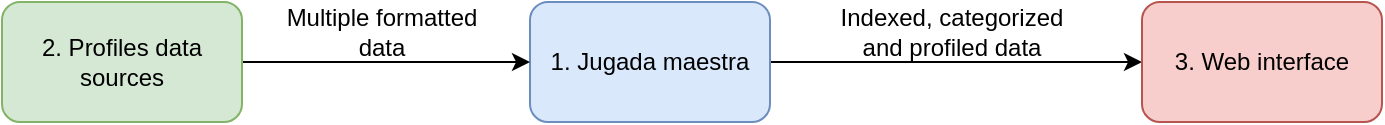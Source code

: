 <mxfile version="21.2.1" type="github" pages="3">
  <diagram name="LVL-0" id="UFdNHvvja_e_LtpD9QLJ">
    <mxGraphModel dx="1050" dy="602" grid="1" gridSize="10" guides="1" tooltips="1" connect="1" arrows="1" fold="1" page="1" pageScale="1" pageWidth="827" pageHeight="1169" math="0" shadow="0">
      <root>
        <mxCell id="0" />
        <mxCell id="1" parent="0" />
        <mxCell id="1hzEBTrDdzNTEPixO_zh-9" style="edgeStyle=orthogonalEdgeStyle;rounded=0;orthogonalLoop=1;jettySize=auto;html=1;exitX=1;exitY=0.5;exitDx=0;exitDy=0;" parent="1" source="1hzEBTrDdzNTEPixO_zh-1" target="1hzEBTrDdzNTEPixO_zh-5" edge="1">
          <mxGeometry relative="1" as="geometry" />
        </mxCell>
        <mxCell id="1hzEBTrDdzNTEPixO_zh-1" value="1. Jugada maestra" style="rounded=1;whiteSpace=wrap;html=1;fillColor=#dae8fc;strokeColor=#6c8ebf;" parent="1" vertex="1">
          <mxGeometry x="354" y="280" width="120" height="60" as="geometry" />
        </mxCell>
        <mxCell id="1hzEBTrDdzNTEPixO_zh-6" style="edgeStyle=orthogonalEdgeStyle;rounded=0;orthogonalLoop=1;jettySize=auto;html=1;exitX=1;exitY=0.5;exitDx=0;exitDy=0;" parent="1" source="1hzEBTrDdzNTEPixO_zh-3" target="1hzEBTrDdzNTEPixO_zh-1" edge="1">
          <mxGeometry relative="1" as="geometry" />
        </mxCell>
        <mxCell id="1hzEBTrDdzNTEPixO_zh-3" value="2. Profiles data sources" style="rounded=1;whiteSpace=wrap;html=1;fillColor=#d5e8d4;strokeColor=#82b366;" parent="1" vertex="1">
          <mxGeometry x="90" y="280" width="120" height="60" as="geometry" />
        </mxCell>
        <mxCell id="1hzEBTrDdzNTEPixO_zh-5" value="3. Web interface" style="rounded=1;whiteSpace=wrap;html=1;fillColor=#f8cecc;strokeColor=#b85450;" parent="1" vertex="1">
          <mxGeometry x="660" y="280" width="120" height="60" as="geometry" />
        </mxCell>
        <mxCell id="1hzEBTrDdzNTEPixO_zh-11" value="Multiple formatted data" style="text;html=1;strokeColor=none;fillColor=none;align=center;verticalAlign=middle;whiteSpace=wrap;rounded=0;" parent="1" vertex="1">
          <mxGeometry x="230" y="280" width="100" height="30" as="geometry" />
        </mxCell>
        <mxCell id="1hzEBTrDdzNTEPixO_zh-13" value="Indexed, categorized and profiled data" style="text;html=1;strokeColor=none;fillColor=none;align=center;verticalAlign=middle;whiteSpace=wrap;rounded=0;" parent="1" vertex="1">
          <mxGeometry x="500" y="280" width="130" height="30" as="geometry" />
        </mxCell>
      </root>
    </mxGraphModel>
  </diagram>
  <diagram id="fW1Ak1Er465GEX0q70pE" name="LVL-1">
    <mxGraphModel dx="2327" dy="860" grid="1" gridSize="10" guides="1" tooltips="1" connect="1" arrows="1" fold="1" page="1" pageScale="1" pageWidth="827" pageHeight="1169" math="0" shadow="0">
      <root>
        <mxCell id="0" />
        <mxCell id="1" parent="0" />
        <mxCell id="sX39VEHA5K8GhBnhmHth-1" style="edgeStyle=orthogonalEdgeStyle;rounded=0;orthogonalLoop=1;jettySize=auto;html=1;exitX=0.5;exitY=0;exitDx=0;exitDy=0;entryX=0.5;entryY=1;entryDx=0;entryDy=0;" parent="1" source="HBj-07Q94nwJtd7EodH1-14" target="xO_qsPCOqDs3IF-r7Ok2-3" edge="1">
          <mxGeometry relative="1" as="geometry" />
        </mxCell>
        <mxCell id="HBj-07Q94nwJtd7EodH1-14" value="1.3 Cloud Data Lake" style="rounded=1;whiteSpace=wrap;html=1;fillColor=#dae8fc;strokeColor=#6c8ebf;" parent="1" vertex="1">
          <mxGeometry x="-65" y="234.5" width="120" height="60" as="geometry" />
        </mxCell>
        <mxCell id="9ZelHMCPE01zbgYNgIqx-1" style="edgeStyle=orthogonalEdgeStyle;rounded=0;orthogonalLoop=1;jettySize=auto;html=1;exitX=0.5;exitY=0;exitDx=0;exitDy=0;entryX=0.5;entryY=1;entryDx=0;entryDy=0;" parent="1" source="HBj-07Q94nwJtd7EodH1-15" target="HBj-07Q94nwJtd7EodH1-14" edge="1">
          <mxGeometry relative="1" as="geometry" />
        </mxCell>
        <mxCell id="HBj-07Q94nwJtd7EodH1-15" value="1.4&amp;nbsp;Observer of new records, updating and deleting" style="rounded=1;whiteSpace=wrap;html=1;fillColor=#dae8fc;strokeColor=#6c8ebf;" parent="1" vertex="1">
          <mxGeometry x="-65" y="364" width="120" height="60" as="geometry" />
        </mxCell>
        <mxCell id="1YRGUXVaaxyK6jI6o-wO-1" style="edgeStyle=orthogonalEdgeStyle;rounded=0;orthogonalLoop=1;jettySize=auto;html=1;exitX=1;exitY=0.5;exitDx=0;exitDy=0;" parent="1" source="HBj-07Q94nwJtd7EodH1-17" target="7_EU7dqPI7fFXpI7k81J-3" edge="1">
          <mxGeometry relative="1" as="geometry" />
        </mxCell>
        <mxCell id="HBj-07Q94nwJtd7EodH1-17" value="1.5 AI model for processing text and rating" style="rounded=1;whiteSpace=wrap;html=1;fillColor=#dae8fc;strokeColor=#6c8ebf;" parent="1" vertex="1">
          <mxGeometry x="130" y="110" width="120" height="60" as="geometry" />
        </mxCell>
        <mxCell id="ToEFWXR_CPZ7-RTpyz9Z-5" style="edgeStyle=orthogonalEdgeStyle;rounded=0;orthogonalLoop=1;jettySize=auto;html=1;exitX=1;exitY=0.5;exitDx=0;exitDy=0;" parent="1" source="7_EU7dqPI7fFXpI7k81J-3" target="tspChv1t0QnVNgVs9Dx3-1" edge="1">
          <mxGeometry relative="1" as="geometry" />
        </mxCell>
        <mxCell id="7_EU7dqPI7fFXpI7k81J-3" value="1.6 Request handler" style="rounded=1;whiteSpace=wrap;html=1;fillColor=#dae8fc;strokeColor=#6c8ebf;" parent="1" vertex="1">
          <mxGeometry x="400" y="110" width="120" height="60" as="geometry" />
        </mxCell>
        <mxCell id="tspChv1t0QnVNgVs9Dx3-1" value="3.1 Web app" style="rounded=1;whiteSpace=wrap;html=1;fillColor=#f8cecc;strokeColor=#b85450;" parent="1" vertex="1">
          <mxGeometry x="680" y="110" width="120" height="60" as="geometry" />
        </mxCell>
        <mxCell id="sbAefyzjqPG_V0VqdtqO-2" value="Request response" style="text;html=1;strokeColor=none;fillColor=none;align=center;verticalAlign=middle;whiteSpace=wrap;rounded=0;" parent="1" vertex="1">
          <mxGeometry x="550" y="110" width="100" height="30" as="geometry" />
        </mxCell>
        <mxCell id="xO_qsPCOqDs3IF-r7Ok2-1" value="Profiles records" style="text;html=1;strokeColor=none;fillColor=none;align=center;verticalAlign=middle;whiteSpace=wrap;rounded=0;" parent="1" vertex="1">
          <mxGeometry y="194" width="69" height="30" as="geometry" />
        </mxCell>
        <mxCell id="xO_qsPCOqDs3IF-r7Ok2-2" value="Matched profiles data" style="text;html=1;strokeColor=none;fillColor=none;align=center;verticalAlign=middle;whiteSpace=wrap;rounded=0;" parent="1" vertex="1">
          <mxGeometry x="260" y="110" width="130" height="30" as="geometry" />
        </mxCell>
        <mxCell id="sX39VEHA5K8GhBnhmHth-2" style="edgeStyle=orthogonalEdgeStyle;rounded=0;orthogonalLoop=1;jettySize=auto;html=1;exitX=1;exitY=0.5;exitDx=0;exitDy=0;entryX=0;entryY=0.5;entryDx=0;entryDy=0;" parent="1" source="xO_qsPCOqDs3IF-r7Ok2-3" target="HBj-07Q94nwJtd7EodH1-17" edge="1">
          <mxGeometry relative="1" as="geometry" />
        </mxCell>
        <mxCell id="xO_qsPCOqDs3IF-r7Ok2-3" value="1.2 Formatter" style="rounded=1;whiteSpace=wrap;html=1;fillColor=#dae8fc;strokeColor=#6c8ebf;" parent="1" vertex="1">
          <mxGeometry x="-65" y="110" width="120" height="60" as="geometry" />
        </mxCell>
        <mxCell id="xO_qsPCOqDs3IF-r7Ok2-5" value="Raw data" style="text;html=1;strokeColor=none;fillColor=none;align=center;verticalAlign=middle;whiteSpace=wrap;rounded=0;" parent="1" vertex="1">
          <mxGeometry x="-160" y="234.5" width="60" height="30" as="geometry" />
        </mxCell>
        <mxCell id="5bJ3XZVSbprthOPrSWIn-1" style="edgeStyle=orthogonalEdgeStyle;rounded=0;orthogonalLoop=1;jettySize=auto;html=1;exitX=1;exitY=0.25;exitDx=0;exitDy=0;entryX=0;entryY=0.5;entryDx=0;entryDy=0;" parent="1" source="xO_qsPCOqDs3IF-r7Ok2-6" target="HBj-07Q94nwJtd7EodH1-14" edge="1">
          <mxGeometry relative="1" as="geometry" />
        </mxCell>
        <mxCell id="5bJ3XZVSbprthOPrSWIn-2" style="edgeStyle=orthogonalEdgeStyle;rounded=0;orthogonalLoop=1;jettySize=auto;html=1;exitX=1;exitY=0.75;exitDx=0;exitDy=0;entryX=0;entryY=0.5;entryDx=0;entryDy=0;" parent="1" source="xO_qsPCOqDs3IF-r7Ok2-6" target="HBj-07Q94nwJtd7EodH1-15" edge="1">
          <mxGeometry relative="1" as="geometry" />
        </mxCell>
        <mxCell id="xO_qsPCOqDs3IF-r7Ok2-6" value="1.1 Scheduled loader" style="rounded=1;whiteSpace=wrap;html=1;fillColor=#dae8fc;strokeColor=#6c8ebf;" parent="1" vertex="1">
          <mxGeometry x="-300" y="248.5" width="120" height="60" as="geometry" />
        </mxCell>
        <mxCell id="RfZK8CbHBfVSTqf4uH8e-2" value="Data text" style="text;html=1;strokeColor=none;fillColor=none;align=center;verticalAlign=middle;whiteSpace=wrap;rounded=0;" parent="1" vertex="1">
          <mxGeometry x="60" y="110" width="60" height="30" as="geometry" />
        </mxCell>
        <mxCell id="ToEFWXR_CPZ7-RTpyz9Z-4" value="Profiles records" style="text;html=1;strokeColor=none;fillColor=none;align=center;verticalAlign=middle;whiteSpace=wrap;rounded=0;" parent="1" vertex="1">
          <mxGeometry y="324" width="69" height="30" as="geometry" />
        </mxCell>
        <mxCell id="ToEFWXR_CPZ7-RTpyz9Z-6" value="&lt;font style=&quot;font-size: 17px;&quot;&gt;*System design can include more data sources&lt;/font&gt;" style="text;html=1;strokeColor=none;fillColor=none;align=center;verticalAlign=middle;whiteSpace=wrap;rounded=0;" parent="1" vertex="1">
          <mxGeometry x="-780" y="564" width="1580" height="30" as="geometry" />
        </mxCell>
        <mxCell id="T28dANjCuKnIevuAJTBu-1" value="Trigger&lt;br&gt;component" style="text;html=1;strokeColor=none;fillColor=none;align=center;verticalAlign=middle;whiteSpace=wrap;rounded=0;" parent="1" vertex="1">
          <mxGeometry x="-120" y="324" width="60" height="30" as="geometry" />
        </mxCell>
        <mxCell id="QVlt4l6ZV6frwUNON6-z-1" value="" style="rounded=0;whiteSpace=wrap;html=1;dashed=1;" parent="1" vertex="1">
          <mxGeometry x="-780" y="166.25" width="260" height="230" as="geometry" />
        </mxCell>
        <mxCell id="QVlt4l6ZV6frwUNON6-z-2" value="&lt;font style=&quot;font-size: 15px;&quot;&gt;*Profiles data sources&lt;/font&gt;" style="text;html=1;strokeColor=none;fillColor=none;align=center;verticalAlign=middle;whiteSpace=wrap;rounded=0;" parent="1" vertex="1">
          <mxGeometry x="-700" y="132.75" width="100" height="30" as="geometry" />
        </mxCell>
        <mxCell id="QVlt4l6ZV6frwUNON6-z-7" style="edgeStyle=orthogonalEdgeStyle;rounded=0;orthogonalLoop=1;jettySize=auto;html=1;exitX=1;exitY=0.5;exitDx=0;exitDy=0;entryX=0;entryY=0.25;entryDx=0;entryDy=0;" parent="1" source="QVlt4l6ZV6frwUNON6-z-3" target="xO_qsPCOqDs3IF-r7Ok2-6" edge="1">
          <mxGeometry relative="1" as="geometry" />
        </mxCell>
        <mxCell id="QVlt4l6ZV6frwUNON6-z-3" value="2.1 Resume &amp;amp; CVs Sharepoint (PDF, Word)" style="rounded=1;whiteSpace=wrap;html=1;fillColor=#d5e8d4;strokeColor=#82b366;" parent="1" vertex="1">
          <mxGeometry x="-710" y="216.25" width="120" height="60" as="geometry" />
        </mxCell>
        <mxCell id="QVlt4l6ZV6frwUNON6-z-8" style="edgeStyle=orthogonalEdgeStyle;rounded=0;orthogonalLoop=1;jettySize=auto;html=1;exitX=1;exitY=0.5;exitDx=0;exitDy=0;entryX=0;entryY=0.75;entryDx=0;entryDy=0;" parent="1" source="QVlt4l6ZV6frwUNON6-z-4" target="xO_qsPCOqDs3IF-r7Ok2-6" edge="1">
          <mxGeometry relative="1" as="geometry" />
        </mxCell>
        <mxCell id="QVlt4l6ZV6frwUNON6-z-4" value="2.2 Sales navigator LinkedIn" style="rounded=1;whiteSpace=wrap;html=1;fillColor=#d5e8d4;strokeColor=#82b366;" parent="1" vertex="1">
          <mxGeometry x="-710" y="292.25" width="120" height="60" as="geometry" />
        </mxCell>
        <mxCell id="QVlt4l6ZV6frwUNON6-z-5" value="Unstructured data" style="text;html=1;strokeColor=none;fillColor=none;align=center;verticalAlign=middle;whiteSpace=wrap;rounded=0;" parent="1" vertex="1">
          <mxGeometry x="-400" y="231.25" width="60" height="30" as="geometry" />
        </mxCell>
        <mxCell id="QVlt4l6ZV6frwUNON6-z-6" value="Unformatted data" style="text;html=1;strokeColor=none;fillColor=none;align=center;verticalAlign=middle;whiteSpace=wrap;rounded=0;" parent="1" vertex="1">
          <mxGeometry x="-400" y="300" width="60" height="30" as="geometry" />
        </mxCell>
      </root>
    </mxGraphModel>
  </diagram>
  <diagram id="2xTTkJJJ2EDRGNluZSO4" name="LVL-2">
    <mxGraphModel dx="3269" dy="2095" grid="1" gridSize="10" guides="1" tooltips="1" connect="1" arrows="1" fold="1" page="1" pageScale="1" pageWidth="827" pageHeight="1169" math="0" shadow="0">
      <root>
        <mxCell id="0" />
        <mxCell id="1" parent="0" />
        <mxCell id="KUx7efOo4xziws4vkOSg-2" value="" style="rounded=0;whiteSpace=wrap;html=1;dashed=1;" vertex="1" parent="1">
          <mxGeometry x="-190" width="260" height="540" as="geometry" />
        </mxCell>
        <mxCell id="LIwnv39goJ5aj-TNXcgx-1" value="" style="rounded=0;whiteSpace=wrap;html=1;dashed=1;" parent="1" vertex="1">
          <mxGeometry x="-1040" y="90" width="260" height="230" as="geometry" />
        </mxCell>
        <mxCell id="LIwnv39goJ5aj-TNXcgx-2" value="&lt;font style=&quot;font-size: 15px;&quot;&gt;*Profiles data sources&lt;/font&gt;" style="text;html=1;strokeColor=none;fillColor=none;align=center;verticalAlign=middle;whiteSpace=wrap;rounded=0;" parent="1" vertex="1">
          <mxGeometry x="-960" y="56.5" width="100" height="30" as="geometry" />
        </mxCell>
        <mxCell id="LIwnv39goJ5aj-TNXcgx-6" value="2.1 Resume &amp;amp; CVs Sharepoint (PDF, Word)" style="rounded=1;whiteSpace=wrap;html=1;fillColor=#d5e8d4;strokeColor=#82b366;" parent="1" vertex="1">
          <mxGeometry x="-970" y="140" width="120" height="60" as="geometry" />
        </mxCell>
        <mxCell id="-aYbzWOjcVK2yhQFVbhz-5" style="edgeStyle=orthogonalEdgeStyle;rounded=0;orthogonalLoop=1;jettySize=auto;html=1;exitX=1;exitY=0.5;exitDx=0;exitDy=0;entryX=0;entryY=0.75;entryDx=0;entryDy=0;" parent="1" source="LIwnv39goJ5aj-TNXcgx-8" target="OoG2F1Gjpmpq4sR2Lj5H-1" edge="1">
          <mxGeometry relative="1" as="geometry" />
        </mxCell>
        <mxCell id="LIwnv39goJ5aj-TNXcgx-8" value="2.2 Sales navigator LinkedIn" style="rounded=1;whiteSpace=wrap;html=1;fillColor=#d5e8d4;strokeColor=#82b366;" parent="1" vertex="1">
          <mxGeometry x="-970" y="216" width="120" height="60" as="geometry" />
        </mxCell>
        <mxCell id="LIwnv39goJ5aj-TNXcgx-10" value="Unstructured data" style="text;html=1;strokeColor=none;fillColor=none;align=center;verticalAlign=middle;whiteSpace=wrap;rounded=0;" parent="1" vertex="1">
          <mxGeometry x="-760" y="140" width="60" height="30" as="geometry" />
        </mxCell>
        <mxCell id="21GooqWh08-hbuPuV74N-5" style="edgeStyle=orthogonalEdgeStyle;rounded=0;orthogonalLoop=1;jettySize=auto;html=1;exitX=0.5;exitY=1;exitDx=0;exitDy=0;entryX=0.5;entryY=0;entryDx=0;entryDy=0;" parent="1" source="LIwnv39goJ5aj-TNXcgx-13" target="qTy-3q-SL-KDg8vXBN00-40" edge="1">
          <mxGeometry relative="1" as="geometry" />
        </mxCell>
        <mxCell id="LIwnv39goJ5aj-TNXcgx-13" value="1.2 Cloud Data Lake" style="rounded=1;whiteSpace=wrap;html=1;fillColor=#dae8fc;strokeColor=#6c8ebf;" parent="1" vertex="1">
          <mxGeometry x="-120" y="160.5" width="120" height="60" as="geometry" />
        </mxCell>
        <mxCell id="qTy-3q-SL-KDg8vXBN00-75" style="edgeStyle=orthogonalEdgeStyle;rounded=0;orthogonalLoop=1;jettySize=auto;html=1;exitX=1;exitY=0.5;exitDx=0;exitDy=0;entryX=0;entryY=0.5;entryDx=0;entryDy=0;" parent="1" source="LIwnv39goJ5aj-TNXcgx-16" target="qTy-3q-SL-KDg8vXBN00-69" edge="1">
          <mxGeometry relative="1" as="geometry" />
        </mxCell>
        <mxCell id="LIwnv39goJ5aj-TNXcgx-16" value="1.5.2 AI model process" style="rounded=1;whiteSpace=wrap;html=1;fillColor=#dae8fc;strokeColor=#6c8ebf;" parent="1" vertex="1">
          <mxGeometry x="320.5" y="160" width="120" height="60" as="geometry" />
        </mxCell>
        <mxCell id="qTy-3q-SL-KDg8vXBN00-38" style="edgeStyle=orthogonalEdgeStyle;rounded=0;orthogonalLoop=1;jettySize=auto;html=1;exitX=0.5;exitY=0;exitDx=0;exitDy=0;entryX=0.5;entryY=1;entryDx=0;entryDy=0;" parent="1" source="LIwnv39goJ5aj-TNXcgx-19" target="qTy-3q-SL-KDg8vXBN00-36" edge="1">
          <mxGeometry relative="1" as="geometry" />
        </mxCell>
        <mxCell id="qTy-3q-SL-KDg8vXBN00-71" style="edgeStyle=orthogonalEdgeStyle;rounded=0;orthogonalLoop=1;jettySize=auto;html=1;exitX=0;exitY=0.75;exitDx=0;exitDy=0;entryX=1;entryY=0.75;entryDx=0;entryDy=0;" parent="1" source="LIwnv39goJ5aj-TNXcgx-19" target="qTy-3q-SL-KDg8vXBN00-53" edge="1">
          <mxGeometry relative="1" as="geometry" />
        </mxCell>
        <mxCell id="LIwnv39goJ5aj-TNXcgx-19" value="3.1.2 Web app" style="rounded=1;whiteSpace=wrap;html=1;fillColor=#f8cecc;strokeColor=#b85450;" parent="1" vertex="1">
          <mxGeometry x="1090" y="160.5" width="120" height="60" as="geometry" />
        </mxCell>
        <mxCell id="LIwnv39goJ5aj-TNXcgx-22" value="Matched profiles data" style="text;html=1;strokeColor=none;fillColor=none;align=center;verticalAlign=middle;whiteSpace=wrap;rounded=0;" parent="1" vertex="1">
          <mxGeometry x="460" y="165.5" width="130" height="30" as="geometry" />
        </mxCell>
        <mxCell id="qTy-3q-SL-KDg8vXBN00-25" style="edgeStyle=orthogonalEdgeStyle;rounded=0;orthogonalLoop=1;jettySize=auto;html=1;exitX=0.5;exitY=0;exitDx=0;exitDy=0;" parent="1" source="LIwnv39goJ5aj-TNXcgx-24" edge="1">
          <mxGeometry relative="1" as="geometry">
            <mxPoint x="150.286" y="109.5" as="targetPoint" />
          </mxGeometry>
        </mxCell>
        <mxCell id="qTy-3q-SL-KDg8vXBN00-26" style="edgeStyle=orthogonalEdgeStyle;rounded=0;orthogonalLoop=1;jettySize=auto;html=1;exitX=1;exitY=0.5;exitDx=0;exitDy=0;" parent="1" source="LIwnv39goJ5aj-TNXcgx-24" target="LIwnv39goJ5aj-TNXcgx-16" edge="1">
          <mxGeometry relative="1" as="geometry" />
        </mxCell>
        <mxCell id="qTy-3q-SL-KDg8vXBN00-62" style="edgeStyle=orthogonalEdgeStyle;rounded=0;orthogonalLoop=1;jettySize=auto;html=1;entryX=0;entryY=0.5;entryDx=0;entryDy=0;" parent="1" source="LIwnv39goJ5aj-TNXcgx-13" target="LIwnv39goJ5aj-TNXcgx-24" edge="1">
          <mxGeometry relative="1" as="geometry" />
        </mxCell>
        <mxCell id="LIwnv39goJ5aj-TNXcgx-24" value="1.4.2 Formatter process" style="rounded=1;whiteSpace=wrap;html=1;fillColor=#dae8fc;strokeColor=#6c8ebf;" parent="1" vertex="1">
          <mxGeometry x="90" y="160.5" width="120" height="60" as="geometry" />
        </mxCell>
        <mxCell id="LIwnv39goJ5aj-TNXcgx-25" value="Raw data" style="text;html=1;strokeColor=none;fillColor=none;align=center;verticalAlign=middle;whiteSpace=wrap;rounded=0;" parent="1" vertex="1">
          <mxGeometry x="-270" y="160.5" width="60" height="30" as="geometry" />
        </mxCell>
        <mxCell id="LIwnv39goJ5aj-TNXcgx-28" value="Unformatted data" style="text;html=1;strokeColor=none;fillColor=none;align=center;verticalAlign=middle;whiteSpace=wrap;rounded=0;" parent="1" vertex="1">
          <mxGeometry x="-760" y="216" width="60" height="30" as="geometry" />
        </mxCell>
        <mxCell id="LIwnv39goJ5aj-TNXcgx-29" value="Data text" style="text;html=1;strokeColor=none;fillColor=none;align=center;verticalAlign=middle;whiteSpace=wrap;rounded=0;" parent="1" vertex="1">
          <mxGeometry x="230" y="165.5" width="60" height="30" as="geometry" />
        </mxCell>
        <mxCell id="LIwnv39goJ5aj-TNXcgx-31" value="&lt;font style=&quot;font-size: 17px;&quot;&gt;*System design can include more data sources&lt;/font&gt;" style="text;html=1;strokeColor=none;fillColor=none;align=center;verticalAlign=middle;whiteSpace=wrap;rounded=0;" parent="1" vertex="1">
          <mxGeometry x="-1020" y="600" width="2250" height="30" as="geometry" />
        </mxCell>
        <mxCell id="qTy-3q-SL-KDg8vXBN00-2" value="1.1.3 Supported sources" style="rounded=1;whiteSpace=wrap;html=1;fillColor=#dae8fc;strokeColor=#6c8ebf;" parent="1" vertex="1">
          <mxGeometry x="-513" y="56.5" width="120" height="60" as="geometry" />
        </mxCell>
        <mxCell id="qTy-3q-SL-KDg8vXBN00-5" style="edgeStyle=orthogonalEdgeStyle;rounded=0;orthogonalLoop=1;jettySize=auto;html=1;exitX=0.5;exitY=1;exitDx=0;exitDy=0;" parent="1" source="qTy-3q-SL-KDg8vXBN00-4" target="qTy-3q-SL-KDg8vXBN00-2" edge="1">
          <mxGeometry relative="1" as="geometry" />
        </mxCell>
        <mxCell id="qTy-3q-SL-KDg8vXBN00-4" value="1.1.1 User config file" style="rounded=1;whiteSpace=wrap;html=1;fillColor=#dae8fc;strokeColor=#6c8ebf;" parent="1" vertex="1">
          <mxGeometry x="-513" y="-73" width="120" height="60" as="geometry" />
        </mxCell>
        <mxCell id="qTy-3q-SL-KDg8vXBN00-9" value="1.1.5 loader process" style="rounded=1;whiteSpace=wrap;html=1;" parent="1" vertex="1">
          <mxGeometry x="-513" y="176" width="120" height="60" as="geometry" />
        </mxCell>
        <mxCell id="qTy-3q-SL-KDg8vXBN00-10" value="Loader rules" style="text;html=1;strokeColor=none;fillColor=none;align=center;verticalAlign=middle;whiteSpace=wrap;rounded=0;" parent="1" vertex="1">
          <mxGeometry x="-453" y="11.5" width="60" height="30" as="geometry" />
        </mxCell>
        <mxCell id="qTy-3q-SL-KDg8vXBN00-24" value="1.4.1 Data format config file" style="rounded=1;whiteSpace=wrap;html=1;fillColor=#dae8fc;strokeColor=#6c8ebf;" parent="1" vertex="1">
          <mxGeometry x="90" y="45" width="120" height="60" as="geometry" />
        </mxCell>
        <mxCell id="qTy-3q-SL-KDg8vXBN00-28" style="edgeStyle=orthogonalEdgeStyle;rounded=0;orthogonalLoop=1;jettySize=auto;html=1;entryX=0.5;entryY=1;entryDx=0;entryDy=0;" parent="1" source="LIwnv39goJ5aj-TNXcgx-16" target="qTy-3q-SL-KDg8vXBN00-27" edge="1">
          <mxGeometry relative="1" as="geometry">
            <mxPoint x="380.606" y="150" as="sourcePoint" />
          </mxGeometry>
        </mxCell>
        <mxCell id="qTy-3q-SL-KDg8vXBN00-27" value="1.5.1 Model settings" style="rounded=1;whiteSpace=wrap;html=1;fillColor=#dae8fc;strokeColor=#6c8ebf;" parent="1" vertex="1">
          <mxGeometry x="320.5" y="45" width="120" height="60" as="geometry" />
        </mxCell>
        <mxCell id="qTy-3q-SL-KDg8vXBN00-32" value="&lt;font style=&quot;font-size: 12px;&quot;&gt;*Re learning feedback&lt;/font&gt;" style="text;html=1;strokeColor=none;fillColor=none;align=center;verticalAlign=middle;whiteSpace=wrap;rounded=0;" parent="1" vertex="1">
          <mxGeometry x="680" y="50" width="170" height="30" as="geometry" />
        </mxCell>
        <mxCell id="qTy-3q-SL-KDg8vXBN00-76" style="edgeStyle=orthogonalEdgeStyle;rounded=0;orthogonalLoop=1;jettySize=auto;html=1;exitX=0;exitY=0.5;exitDx=0;exitDy=0;entryX=1;entryY=0.5;entryDx=0;entryDy=0;" parent="1" source="qTy-3q-SL-KDg8vXBN00-36" target="qTy-3q-SL-KDg8vXBN00-27" edge="1">
          <mxGeometry relative="1" as="geometry" />
        </mxCell>
        <mxCell id="qTy-3q-SL-KDg8vXBN00-36" value="3.1.1 User feedback" style="rounded=1;whiteSpace=wrap;html=1;fillColor=#f8cecc;strokeColor=#b85450;" parent="1" vertex="1">
          <mxGeometry x="1090" y="45" width="120" height="60" as="geometry" />
        </mxCell>
        <mxCell id="qTy-3q-SL-KDg8vXBN00-61" style="edgeStyle=orthogonalEdgeStyle;rounded=0;orthogonalLoop=1;jettySize=auto;html=1;exitX=0.5;exitY=1;exitDx=0;exitDy=0;startArrow=classic;startFill=1;" parent="1" source="qTy-3q-SL-KDg8vXBN00-40" target="qTy-3q-SL-KDg8vXBN00-60" edge="1">
          <mxGeometry relative="1" as="geometry" />
        </mxCell>
        <mxCell id="qTy-3q-SL-KDg8vXBN00-40" value="1.3.3 Data Lake querier" style="rounded=1;whiteSpace=wrap;html=1;fillColor=#dae8fc;strokeColor=#6c8ebf;" parent="1" vertex="1">
          <mxGeometry x="-119.75" y="310" width="120" height="60" as="geometry" />
        </mxCell>
        <mxCell id="21GooqWh08-hbuPuV74N-3" style="edgeStyle=orthogonalEdgeStyle;rounded=0;orthogonalLoop=1;jettySize=auto;html=1;exitX=0.5;exitY=0;exitDx=0;exitDy=0;entryX=0.5;entryY=1;entryDx=0;entryDy=0;" parent="1" source="qTy-3q-SL-KDg8vXBN00-42" target="OoG2F1Gjpmpq4sR2Lj5H-1" edge="1">
          <mxGeometry relative="1" as="geometry" />
        </mxCell>
        <mxCell id="qTy-3q-SL-KDg8vXBN00-42" value="1.3.2 Task scheduler" style="rounded=1;whiteSpace=wrap;html=1;fillColor=#dae8fc;strokeColor=#6c8ebf;" parent="1" vertex="1">
          <mxGeometry x="-513" y="310" width="120" height="60" as="geometry" />
        </mxCell>
        <mxCell id="qTy-3q-SL-KDg8vXBN00-49" value="Task" style="text;html=1;strokeColor=none;fillColor=none;align=center;verticalAlign=middle;whiteSpace=wrap;rounded=0;" parent="1" vertex="1">
          <mxGeometry x="-89.75" y="390" width="95.5" height="30" as="geometry" />
        </mxCell>
        <mxCell id="qTy-3q-SL-KDg8vXBN00-70" style="edgeStyle=orthogonalEdgeStyle;rounded=0;orthogonalLoop=1;jettySize=auto;html=1;exitX=1;exitY=0.25;exitDx=0;exitDy=0;entryX=0;entryY=0.25;entryDx=0;entryDy=0;" parent="1" source="qTy-3q-SL-KDg8vXBN00-53" target="LIwnv39goJ5aj-TNXcgx-19" edge="1">
          <mxGeometry relative="1" as="geometry" />
        </mxCell>
        <mxCell id="qTy-3q-SL-KDg8vXBN00-53" value="1.6.2 API" style="rounded=1;whiteSpace=wrap;html=1;fillColor=#dae8fc;strokeColor=#6c8ebf;" parent="1" vertex="1">
          <mxGeometry x="840" y="160" width="120" height="60" as="geometry" />
        </mxCell>
        <mxCell id="qTy-3q-SL-KDg8vXBN00-60" value="1.3.4 Tagger component" style="rounded=1;whiteSpace=wrap;html=1;fillColor=#dae8fc;strokeColor=#6c8ebf;" parent="1" vertex="1">
          <mxGeometry x="-120" y="440" width="120" height="60" as="geometry" />
        </mxCell>
        <mxCell id="qTy-3q-SL-KDg8vXBN00-74" style="edgeStyle=orthogonalEdgeStyle;rounded=0;orthogonalLoop=1;jettySize=auto;html=1;exitX=1;exitY=0.5;exitDx=0;exitDy=0;" parent="1" source="qTy-3q-SL-KDg8vXBN00-69" target="qTy-3q-SL-KDg8vXBN00-53" edge="1">
          <mxGeometry relative="1" as="geometry">
            <mxPoint x="750" y="190.5" as="sourcePoint" />
          </mxGeometry>
        </mxCell>
        <mxCell id="qTy-3q-SL-KDg8vXBN00-69" value="1.6.1 Results filter" style="rounded=1;whiteSpace=wrap;html=1;fillColor=#dae8fc;strokeColor=#6c8ebf;" parent="1" vertex="1">
          <mxGeometry x="600" y="160" width="120" height="60" as="geometry" />
        </mxCell>
        <mxCell id="qTy-3q-SL-KDg8vXBN00-72" value="Request" style="text;html=1;strokeColor=none;fillColor=none;align=center;verticalAlign=middle;whiteSpace=wrap;rounded=0;" parent="1" vertex="1">
          <mxGeometry x="990" y="200" width="60" height="30" as="geometry" />
        </mxCell>
        <mxCell id="qTy-3q-SL-KDg8vXBN00-73" value="Response" style="text;html=1;strokeColor=none;fillColor=none;align=center;verticalAlign=middle;whiteSpace=wrap;rounded=0;" parent="1" vertex="1">
          <mxGeometry x="990" y="150" width="60" height="30" as="geometry" />
        </mxCell>
        <mxCell id="qTy-3q-SL-KDg8vXBN00-77" value="Results" style="text;html=1;strokeColor=none;fillColor=none;align=center;verticalAlign=middle;whiteSpace=wrap;rounded=0;" parent="1" vertex="1">
          <mxGeometry x="747" y="165.5" width="73" height="30" as="geometry" />
        </mxCell>
        <mxCell id="qTy-3q-SL-KDg8vXBN00-82" value="Feedback" style="text;html=1;strokeColor=none;fillColor=none;align=center;verticalAlign=middle;whiteSpace=wrap;rounded=0;" parent="1" vertex="1">
          <mxGeometry x="1150" y="120" width="60" height="30" as="geometry" />
        </mxCell>
        <mxCell id="qTy-3q-SL-KDg8vXBN00-83" value="Queries" style="text;html=1;strokeColor=none;fillColor=none;align=center;verticalAlign=middle;whiteSpace=wrap;rounded=0;" parent="1" vertex="1">
          <mxGeometry x="20" y="167.75" width="50" height="25.5" as="geometry" />
        </mxCell>
        <mxCell id="J1K9OK5-YwMlWMSn__a7-3" style="edgeStyle=orthogonalEdgeStyle;rounded=0;orthogonalLoop=1;jettySize=auto;html=1;exitX=0.5;exitY=0;exitDx=0;exitDy=0;entryX=0.5;entryY=1;entryDx=0;entryDy=0;" parent="1" source="OoG2F1Gjpmpq4sR2Lj5H-1" target="qTy-3q-SL-KDg8vXBN00-2" edge="1">
          <mxGeometry relative="1" as="geometry" />
        </mxCell>
        <mxCell id="21GooqWh08-hbuPuV74N-1" style="edgeStyle=orthogonalEdgeStyle;rounded=0;orthogonalLoop=1;jettySize=auto;html=1;exitX=1;exitY=0.25;exitDx=0;exitDy=0;entryX=0;entryY=0.5;entryDx=0;entryDy=0;" parent="1" source="OoG2F1Gjpmpq4sR2Lj5H-1" target="LIwnv39goJ5aj-TNXcgx-13" edge="1">
          <mxGeometry relative="1" as="geometry" />
        </mxCell>
        <mxCell id="21GooqWh08-hbuPuV74N-9" style="edgeStyle=orthogonalEdgeStyle;rounded=0;orthogonalLoop=1;jettySize=auto;html=1;exitX=1;exitY=0.5;exitDx=0;exitDy=0;entryX=0;entryY=0.5;entryDx=0;entryDy=0;" parent="1" source="OoG2F1Gjpmpq4sR2Lj5H-1" target="qTy-3q-SL-KDg8vXBN00-40" edge="1">
          <mxGeometry relative="1" as="geometry" />
        </mxCell>
        <mxCell id="-aYbzWOjcVK2yhQFVbhz-4" style="edgeStyle=orthogonalEdgeStyle;rounded=0;orthogonalLoop=1;jettySize=auto;html=1;entryX=0;entryY=0.25;entryDx=0;entryDy=0;" parent="1" source="LIwnv39goJ5aj-TNXcgx-6" target="OoG2F1Gjpmpq4sR2Lj5H-1" edge="1">
          <mxGeometry relative="1" as="geometry" />
        </mxCell>
        <mxCell id="OoG2F1Gjpmpq4sR2Lj5H-1" value="1.1.5 loader process" style="rounded=1;whiteSpace=wrap;html=1;fillColor=#dae8fc;strokeColor=#6c8ebf;" parent="1" vertex="1">
          <mxGeometry x="-513" y="176" width="120" height="60" as="geometry" />
        </mxCell>
        <mxCell id="J1K9OK5-YwMlWMSn__a7-9" style="edgeStyle=orthogonalEdgeStyle;rounded=0;orthogonalLoop=1;jettySize=auto;html=1;exitX=0.5;exitY=0;exitDx=0;exitDy=0;" parent="1" source="OoG2F1Gjpmpq4sR2Lj5H-2" target="qTy-3q-SL-KDg8vXBN00-42" edge="1">
          <mxGeometry relative="1" as="geometry" />
        </mxCell>
        <mxCell id="OoG2F1Gjpmpq4sR2Lj5H-2" value="1.3.1 Task schedule rule" style="rounded=1;whiteSpace=wrap;html=1;fillColor=#dae8fc;strokeColor=#6c8ebf;" parent="1" vertex="1">
          <mxGeometry x="-513" y="440" width="120" height="60" as="geometry" />
        </mxCell>
        <mxCell id="J1K9OK5-YwMlWMSn__a7-10" value="Rule" style="text;html=1;strokeColor=none;fillColor=none;align=center;verticalAlign=middle;whiteSpace=wrap;rounded=0;" parent="1" vertex="1">
          <mxGeometry x="-460" y="390" width="60" height="30" as="geometry" />
        </mxCell>
        <mxCell id="J1K9OK5-YwMlWMSn__a7-13" value="Task triggered" style="text;html=1;strokeColor=none;fillColor=none;align=center;verticalAlign=middle;whiteSpace=wrap;rounded=0;" parent="1" vertex="1">
          <mxGeometry x="-240" y="320" width="85.5" height="20" as="geometry" />
        </mxCell>
        <mxCell id="J1K9OK5-YwMlWMSn__a7-14" value="Task triggered" style="text;html=1;strokeColor=none;fillColor=none;align=center;verticalAlign=middle;whiteSpace=wrap;rounded=0;" parent="1" vertex="1">
          <mxGeometry x="-453" y="260" width="95.5" height="30" as="geometry" />
        </mxCell>
        <mxCell id="J1K9OK5-YwMlWMSn__a7-15" value="queries" style="text;html=1;strokeColor=none;fillColor=none;align=center;verticalAlign=middle;whiteSpace=wrap;rounded=0;" parent="1" vertex="1">
          <mxGeometry x="-65.25" y="251.75" width="65.5" height="20" as="geometry" />
        </mxCell>
        <mxCell id="J1K9OK5-YwMlWMSn__a7-17" value="&lt;div style=&quot;text-align: center;&quot;&gt;&lt;span style=&quot;background-color: initial;&quot;&gt;Rule&lt;/span&gt;&lt;/div&gt;" style="text;whiteSpace=wrap;html=1;" parent="1" vertex="1">
          <mxGeometry x="-438" y="135" width="30" height="25" as="geometry" />
        </mxCell>
        <mxCell id="KUx7efOo4xziws4vkOSg-1" value="1.2 Storage container" style="rounded=1;whiteSpace=wrap;html=1;fillColor=#dae8fc;strokeColor=#6c8ebf;" vertex="1" parent="1">
          <mxGeometry x="-120" y="11.5" width="120" height="60" as="geometry" />
        </mxCell>
      </root>
    </mxGraphModel>
  </diagram>
</mxfile>
